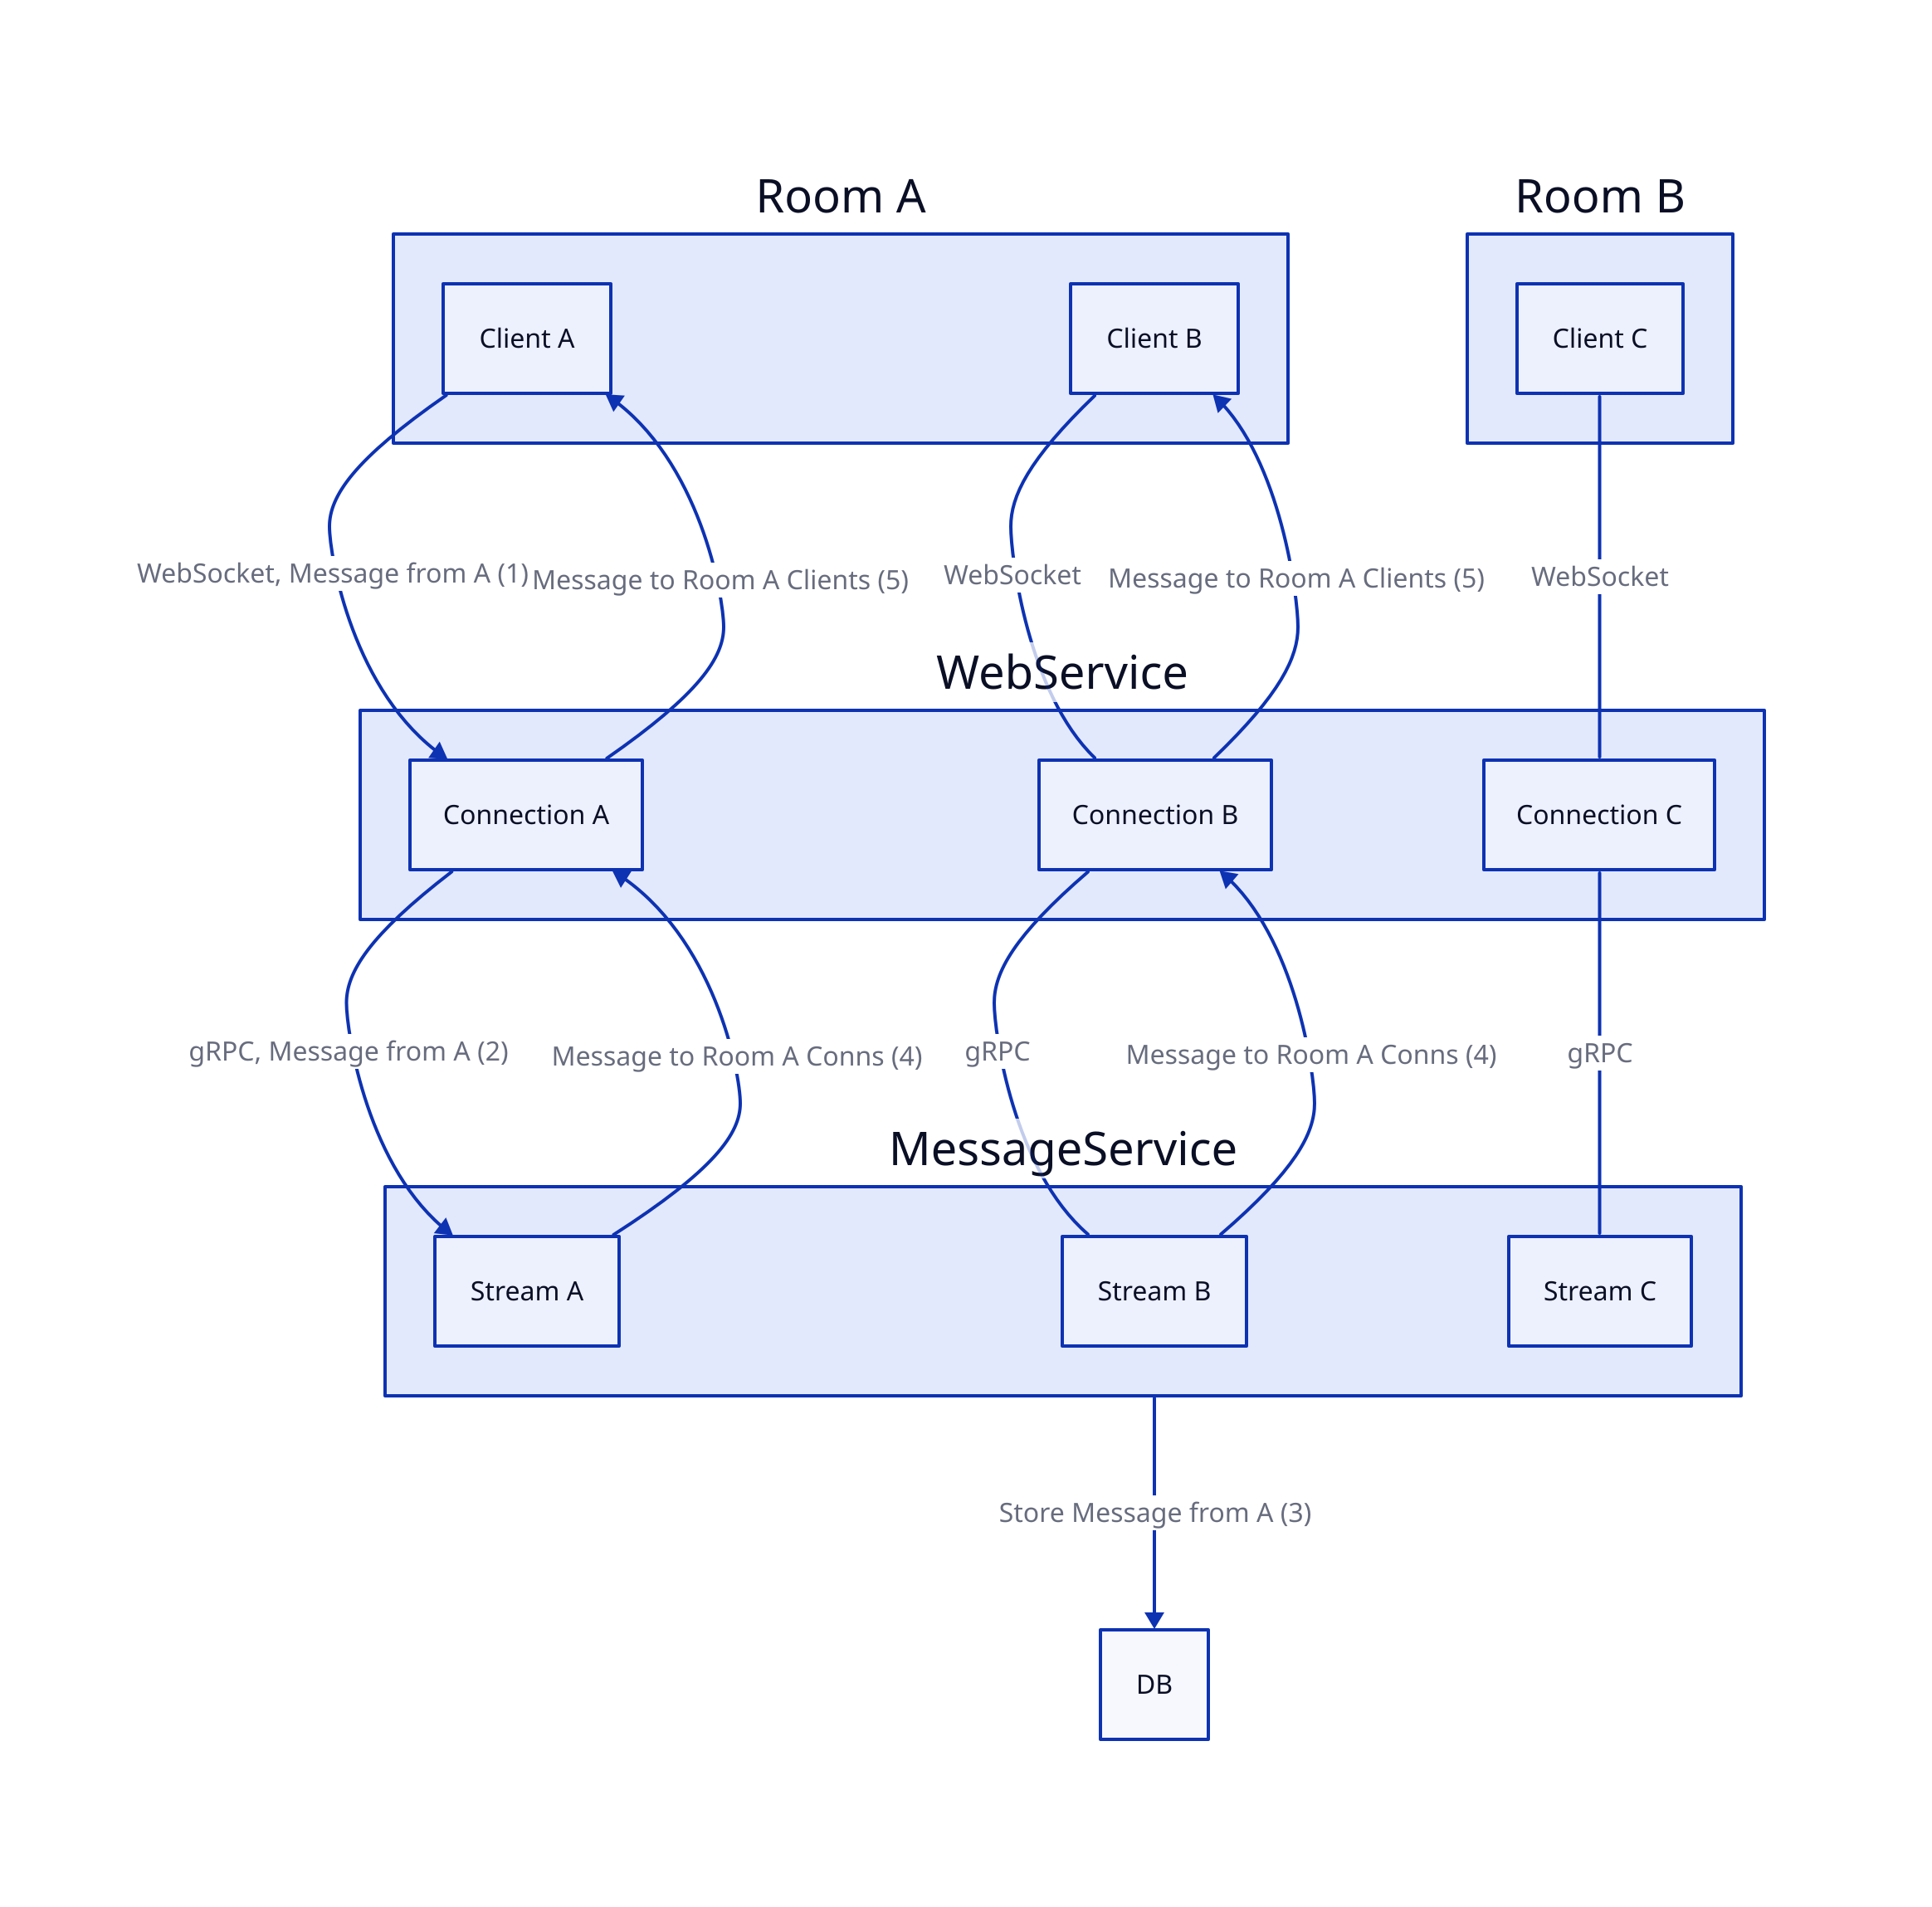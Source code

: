 Room A {
    Client A
    Client B
}

Room B{
    Client C
}

WebService{
    Connection A
    Connection B
    Connection C
}

MessageService{
    Stream A
    Stream B
    Stream C
}

Room A.Client A -> WebService.Connection A: WebSocket, Message from A (1)
Room A.Client B -- WebService.Connection B: WebSocket
Room B.Client C -- WebService.Connection C: WebSocket

WebService.Connection A -> MessageService.Stream A: gRPC, Message from A (2)
WebService.Connection B -- MessageService.Stream B: gRPC
WebService.Connection C -- MessageService.Stream C: gRPC

DB

MessageService -> DB: Store Message from A (3)

MessageService.Stream A -> WebService.Connection A: Message to Room A Conns (4)
MessageService.Stream B -> WebService.Connection B: Message to Room A Conns (4)

WebService.Connection A -> Room A.Client A: Message to Room A Clients (5)
WebService.Connection B -> Room A.Client B: Message to Room A Clients (5)
